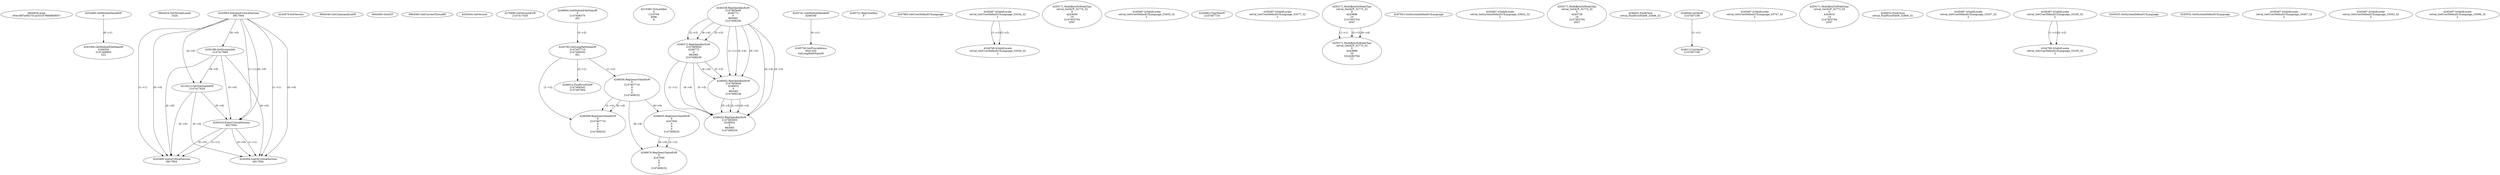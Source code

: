 // Global SCDG with merge call
digraph {
	0 [label="6850628.main
004c58f7e092751ac53187866880f057"]
	1 [label="4254480.GetModuleHandleW
0"]
	2 [label="6844434.SetThreadLocale
1024"]
	3 [label="4243965.InitializeCriticalSection
6917004"]
	4 [label="4243979.GetVersion
"]
	5 [label="4250188.GetSystemInfo
2147417660"]
	3 -> 5 [label="(0-->0)"]
	6 [label="6844540.GetCommandLineW
"]
	7 [label="4214413.GetStartupInfoW
2147417624"]
	3 -> 7 [label="(0-->0)"]
	5 -> 7 [label="(0-->0)"]
	8 [label="6844560.GetACP
"]
	9 [label="6844580.GetCurrentThreadId
"]
	10 [label="4250204.GetVersion
"]
	11 [label="4276690.GetVersionExW
2147417420"]
	12 [label="4243306.GetModuleFileNameW
4194304
2147408904
522"]
	1 -> 12 [label="(0-->1)"]
	13 [label="4248064.GetModuleFileNameW
0
2147408370
261"]
	14 [label="4215383.VirtualAlloc
0
1310704
4096
4"]
	15 [label="4246338.RegOpenKeyExW
2147483649
4246772
0
983065
2147408236"]
	16 [label="4246372.RegOpenKeyExW
2147483650
4246772
0
983065
2147408236"]
	15 -> 16 [label="(2-->2)"]
	15 -> 16 [label="(4-->4)"]
	15 -> 16 [label="(5-->5)"]
	17 [label="4246402.RegOpenKeyExW
2147483649
4246832
0
983065
2147408236"]
	15 -> 17 [label="(1-->1)"]
	15 -> 17 [label="(4-->4)"]
	16 -> 17 [label="(4-->4)"]
	15 -> 17 [label="(5-->5)"]
	16 -> 17 [label="(5-->5)"]
	18 [label="4246432.RegOpenKeyExW
2147483650
4246832
0
983065
2147408236"]
	16 -> 18 [label="(1-->1)"]
	17 -> 18 [label="(2-->2)"]
	15 -> 18 [label="(4-->4)"]
	16 -> 18 [label="(4-->4)"]
	17 -> 18 [label="(4-->4)"]
	15 -> 18 [label="(5-->5)"]
	16 -> 18 [label="(5-->5)"]
	17 -> 18 [label="(5-->5)"]
	19 [label="4245741.GetModuleHandleW
4246160"]
	20 [label="4245758.GetProcAddress
9441320
GetLongPathNameW"]
	19 -> 20 [label="(0-->1)"]
	21 [label="4245785.GetLongPathNameW
2147407710
2147406542
261"]
	13 -> 21 [label="(3-->3)"]
	22 [label="4246556.RegQueryValueExW
0
2147407710
0
0
0
2147408232"]
	21 -> 22 [label="(1-->2)"]
	23 [label="4246635.RegQueryValueExW
0
4247000
0
0
0
2147408232"]
	22 -> 23 [label="(6-->6)"]
	24 [label="4246722.RegCloseKey
0"]
	25 [label="4247883.GetUserDefaultUILanguage
"]
	26 [label="4245418.EnterCriticalSection
6917004"]
	3 -> 26 [label="(1-->1)"]
	3 -> 26 [label="(0-->0)"]
	5 -> 26 [label="(0-->0)"]
	7 -> 26 [label="(0-->0)"]
	27 [label="4245469.LeaveCriticalSection
6917004"]
	3 -> 27 [label="(1-->1)"]
	26 -> 27 [label="(1-->1)"]
	3 -> 27 [label="(0-->0)"]
	5 -> 27 [label="(0-->0)"]
	7 -> 27 [label="(0-->0)"]
	26 -> 27 [label="(0-->0)"]
	28 [label="4245487.IsValidLocale
retval_GetUserDefaultUILanguage_33334_32
2"]
	29 [label="4250171.MultiByteToWideChar
retval_GetACP_32774_32
0
4243604
10
2147403704
2047"]
	30 [label="4245487.IsValidLocale
retval_GetUserDefaultUILanguage_33455_32
2"]
	31 [label="4245683.CharNextW
2147407716"]
	32 [label="4246014.FindFirstFileW
2147406542
2147407064"]
	21 -> 32 [label="(2-->1)"]
	33 [label="4246599.RegQueryValueExW
0
2147407710
0
0
0
2147408232"]
	21 -> 33 [label="(1-->2)"]
	22 -> 33 [label="(2-->2)"]
	22 -> 33 [label="(6-->6)"]
	34 [label="4245487.IsValidLocale
retval_GetUserDefaultUILanguage_33377_32
2"]
	35 [label="4250171.MultiByteToWideChar
retval_GetACP_32773_32
0
4243896
10
2147403704
2047"]
	36 [label="4250171.MultiByteToWideChar
retval_GetACP_32773_32
0
4243896
10
3224282764
11"]
	35 -> 36 [label="(1-->1)"]
	35 -> 36 [label="(3-->3)"]
	35 -> 36 [label="(4-->4)"]
	37 [label="4245454.LeaveCriticalSection
6917004"]
	3 -> 37 [label="(1-->1)"]
	26 -> 37 [label="(1-->1)"]
	3 -> 37 [label="(0-->0)"]
	5 -> 37 [label="(0-->0)"]
	7 -> 37 [label="(0-->0)"]
	26 -> 37 [label="(0-->0)"]
	38 [label="4247923.GetSystemDefaultUILanguage
"]
	39 [label="4245487.IsValidLocale
retval_GetSystemDefaultUILanguage_33922_32
2"]
	40 [label="4250171.MultiByteToWideChar
retval_GetACP_32774_32
0
4243728
16
2147403704
2047"]
	41 [label="4246032.FindClose
retval_FindFirstFileW_33406_32"]
	42 [label="4246044.lstrlenW
2147407108"]
	43 [label="4246113.lstrlenW
2147407108"]
	42 -> 43 [label="(1-->1)"]
	44 [label="4246676.RegQueryValueExW
0
4247000
0
0
0
2147408232"]
	23 -> 44 [label="(2-->2)"]
	22 -> 44 [label="(6-->6)"]
	23 -> 44 [label="(6-->6)"]
	45 [label="4245487.IsValidLocale
retval_GetUserDefaultUILanguage_33747_32
2"]
	46 [label="4250171.MultiByteToWideChar
retval_GetACP_32773_32
0
4243616
14
2147403704
2047"]
	47 [label="4246032.FindClose
retval_FindFirstFileW_32809_32"]
	48 [label="4245487.IsValidLocale
retval_GetUserDefaultUILanguage_33257_32
2"]
	49 [label="4245487.IsValidLocale
retval_GetUserDefaultUILanguage_33165_32
2"]
	50 [label="4244766.IsValidLocale
retval_GetUserDefaultUILanguage_33165_32
2"]
	49 -> 50 [label="(1-->1)"]
	49 -> 50 [label="(2-->2)"]
	51 [label="4245525.GetSystemDefaultUILanguage
"]
	52 [label="4245552.GetSystemDefaultUILanguage
"]
	53 [label="4245487.IsValidLocale
retval_GetUserDefaultUILanguage_33407_32
2"]
	54 [label="4245487.IsValidLocale
retval_GetUserDefaultUILanguage_33503_32
2"]
	55 [label="4245487.IsValidLocale
retval_GetUserDefaultUILanguage_33596_32
2"]
	56 [label="4244766.IsValidLocale
retval_GetUserDefaultUILanguage_33334_32
2"]
	28 -> 56 [label="(1-->1)"]
	28 -> 56 [label="(2-->2)"]
}
